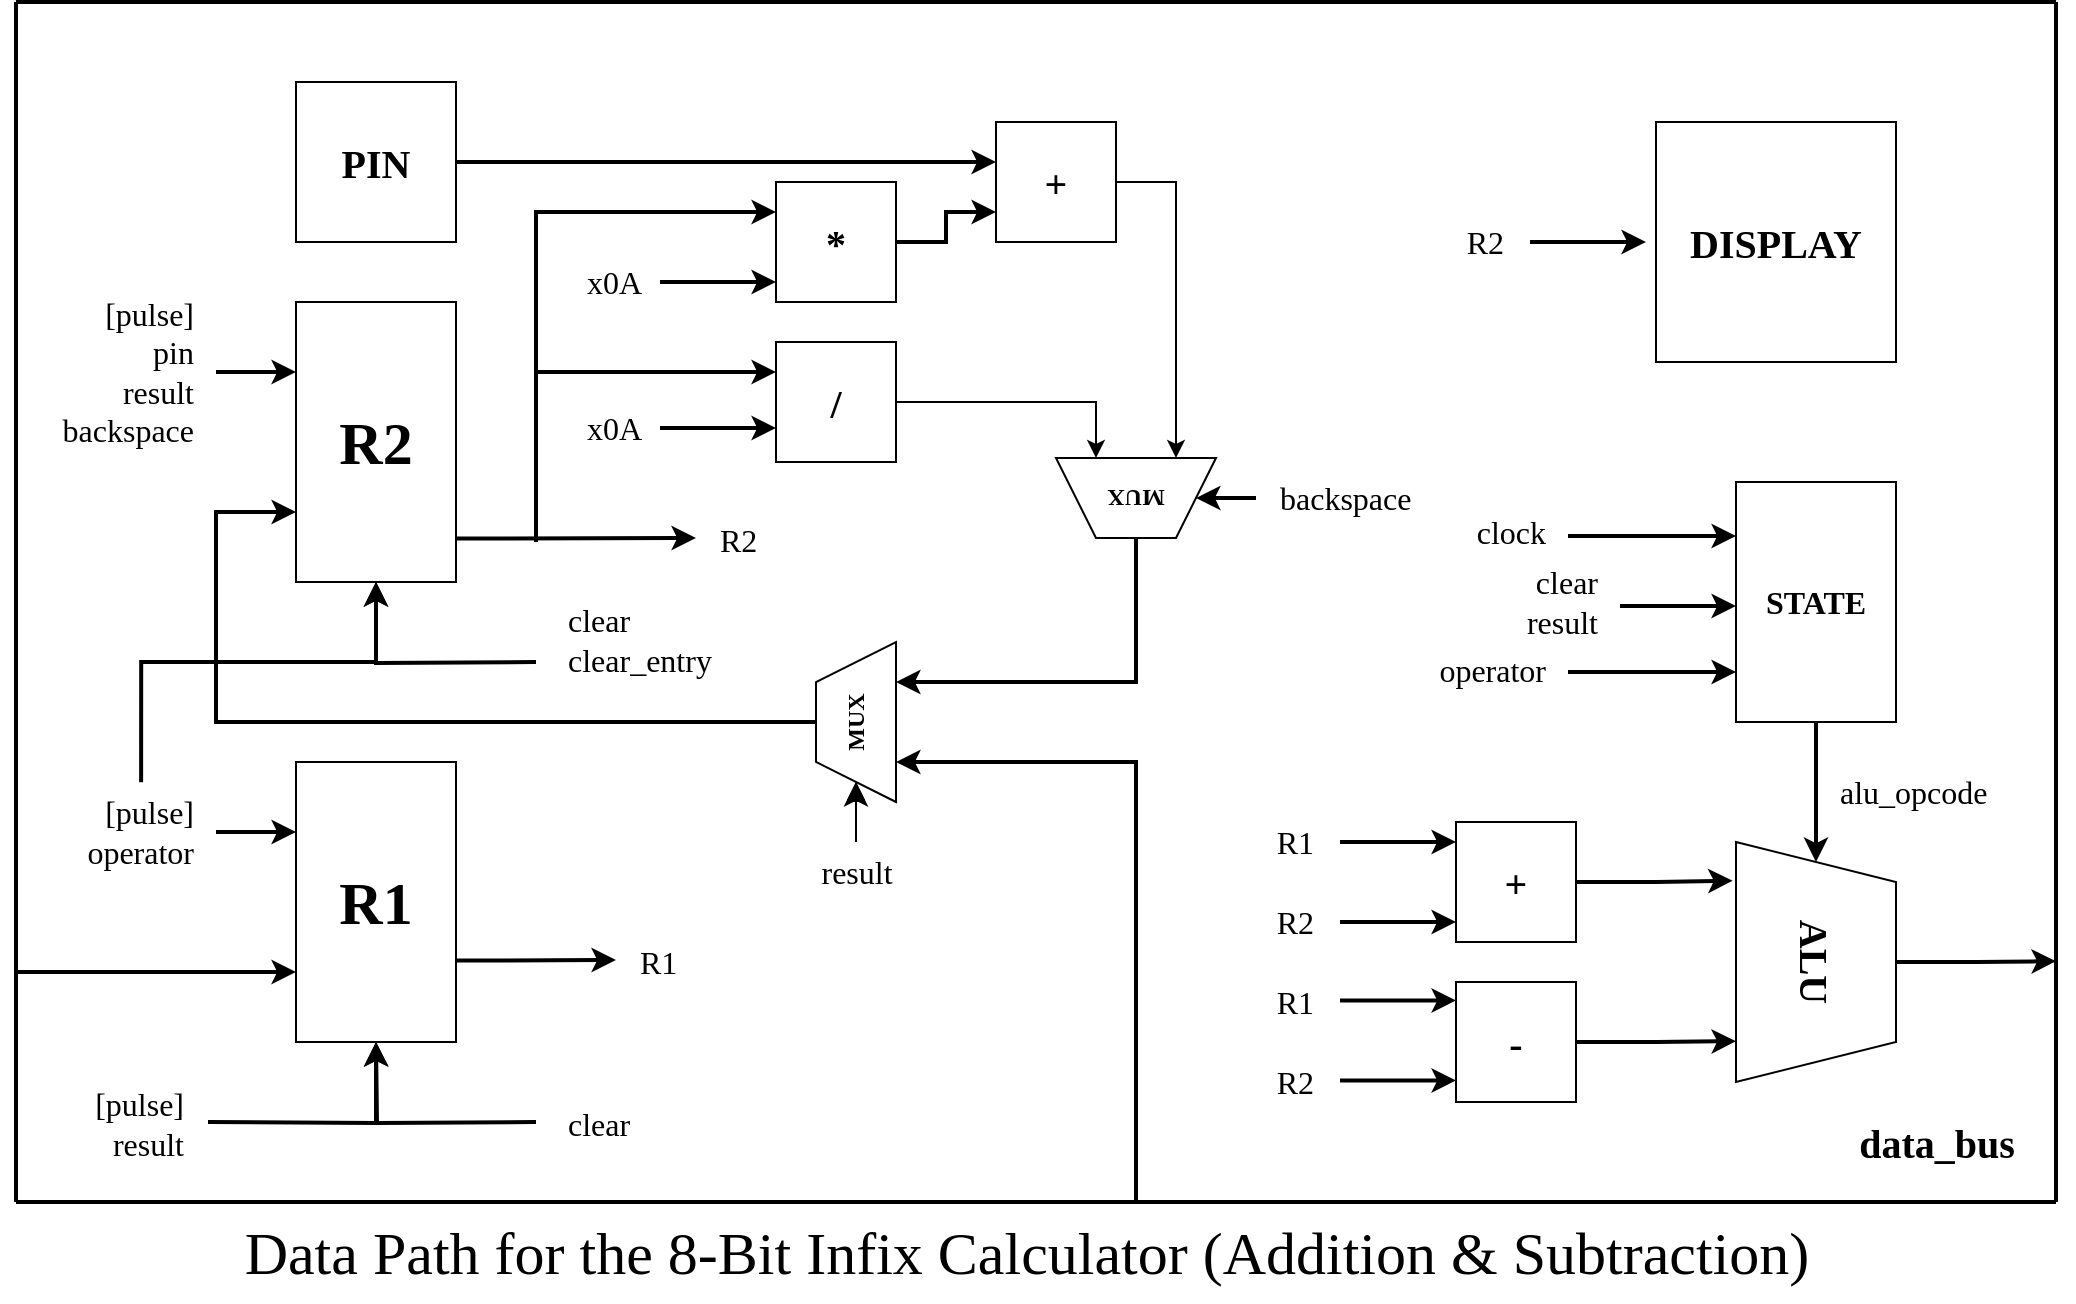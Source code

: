 <mxfile version="25.0.1">
  <diagram name="Page-1" id="2YBvvXClWsGukQMizWep">
    <mxGraphModel dx="1500" dy="879" grid="1" gridSize="10" guides="1" tooltips="1" connect="1" arrows="1" fold="1" page="1" pageScale="1" pageWidth="1169" pageHeight="827" math="0" shadow="0">
      <root>
        <mxCell id="0" />
        <mxCell id="1" parent="0" />
        <mxCell id="WDG2gQRsmhuKpaqDuRJV-80" style="edgeStyle=orthogonalEdgeStyle;rounded=0;orthogonalLoop=1;jettySize=auto;html=1;exitX=1;exitY=0.5;exitDx=0;exitDy=0;strokeWidth=2;" edge="1" parent="1" source="WDG2gQRsmhuKpaqDuRJV-1">
          <mxGeometry relative="1" as="geometry">
            <mxPoint x="564" y="160" as="targetPoint" />
          </mxGeometry>
        </mxCell>
        <mxCell id="WDG2gQRsmhuKpaqDuRJV-1" value="&lt;font style=&quot;font-size: 20px;&quot; face=&quot;Times New Roman&quot;&gt;&lt;b style=&quot;&quot;&gt;PIN&lt;/b&gt;&lt;/font&gt;" style="whiteSpace=wrap;html=1;aspect=fixed;" vertex="1" parent="1">
          <mxGeometry x="214" y="120" width="80" height="80" as="geometry" />
        </mxCell>
        <mxCell id="WDG2gQRsmhuKpaqDuRJV-3" value="" style="endArrow=none;html=1;rounded=0;strokeWidth=2;" edge="1" parent="1">
          <mxGeometry width="50" height="50" relative="1" as="geometry">
            <mxPoint x="74" y="80" as="sourcePoint" />
            <mxPoint x="1094" y="80" as="targetPoint" />
          </mxGeometry>
        </mxCell>
        <mxCell id="WDG2gQRsmhuKpaqDuRJV-4" value="" style="endArrow=none;html=1;rounded=0;strokeWidth=2;" edge="1" parent="1">
          <mxGeometry width="50" height="50" relative="1" as="geometry">
            <mxPoint x="74" y="80" as="sourcePoint" />
            <mxPoint x="74" y="680" as="targetPoint" />
          </mxGeometry>
        </mxCell>
        <mxCell id="WDG2gQRsmhuKpaqDuRJV-5" value="" style="endArrow=none;html=1;rounded=0;strokeWidth=2;" edge="1" parent="1">
          <mxGeometry width="50" height="50" relative="1" as="geometry">
            <mxPoint x="74" y="680" as="sourcePoint" />
            <mxPoint x="1094" y="680" as="targetPoint" />
          </mxGeometry>
        </mxCell>
        <mxCell id="WDG2gQRsmhuKpaqDuRJV-6" value="" style="endArrow=none;html=1;rounded=0;strokeWidth=2;" edge="1" parent="1">
          <mxGeometry width="50" height="50" relative="1" as="geometry">
            <mxPoint x="1094" y="80" as="sourcePoint" />
            <mxPoint x="1094" y="680" as="targetPoint" />
          </mxGeometry>
        </mxCell>
        <mxCell id="WDG2gQRsmhuKpaqDuRJV-7" value="&lt;font face=&quot;Times New Roman&quot; style=&quot;font-size: 20px;&quot;&gt;&lt;b&gt;data_bus&lt;/b&gt;&lt;/font&gt;" style="text;html=1;align=center;verticalAlign=middle;resizable=0;points=[];autosize=1;strokeColor=none;fillColor=none;" vertex="1" parent="1">
          <mxGeometry x="984" y="630" width="100" height="40" as="geometry" />
        </mxCell>
        <mxCell id="WDG2gQRsmhuKpaqDuRJV-10" style="edgeStyle=orthogonalEdgeStyle;rounded=0;orthogonalLoop=1;jettySize=auto;html=1;exitX=0.5;exitY=0;exitDx=0;exitDy=0;strokeWidth=2;" edge="1" parent="1" source="WDG2gQRsmhuKpaqDuRJV-9">
          <mxGeometry relative="1" as="geometry">
            <mxPoint x="1094" y="559.571" as="targetPoint" />
          </mxGeometry>
        </mxCell>
        <mxCell id="WDG2gQRsmhuKpaqDuRJV-9" value="&lt;font style=&quot;font-size: 20px;&quot; face=&quot;Times New Roman&quot;&gt;&lt;b style=&quot;&quot;&gt;ALU&lt;/b&gt;&lt;/font&gt;" style="shape=trapezoid;perimeter=trapezoidPerimeter;whiteSpace=wrap;html=1;fixedSize=1;rotation=90;size=20;" vertex="1" parent="1">
          <mxGeometry x="914" y="520" width="120" height="80" as="geometry" />
        </mxCell>
        <mxCell id="WDG2gQRsmhuKpaqDuRJV-14" style="edgeStyle=orthogonalEdgeStyle;rounded=0;orthogonalLoop=1;jettySize=auto;html=1;exitX=0.5;exitY=1;exitDx=0;exitDy=0;entryX=0;entryY=0.5;entryDx=0;entryDy=0;strokeWidth=2;" edge="1" parent="1" source="WDG2gQRsmhuKpaqDuRJV-13" target="WDG2gQRsmhuKpaqDuRJV-9">
          <mxGeometry relative="1" as="geometry" />
        </mxCell>
        <mxCell id="WDG2gQRsmhuKpaqDuRJV-13" value="STATE" style="rounded=0;whiteSpace=wrap;html=1;fontStyle=1;fontFamily=Times New Roman;fontSize=16;" vertex="1" parent="1">
          <mxGeometry x="934" y="320" width="80" height="120" as="geometry" />
        </mxCell>
        <mxCell id="WDG2gQRsmhuKpaqDuRJV-16" value="&lt;font style=&quot;font-size: 16px;&quot; face=&quot;Times New Roman&quot;&gt;alu_opcode&lt;/font&gt;" style="text;html=1;align=left;verticalAlign=middle;resizable=0;points=[];autosize=1;strokeColor=none;fillColor=none;" vertex="1" parent="1">
          <mxGeometry x="984" y="460" width="100" height="30" as="geometry" />
        </mxCell>
        <mxCell id="WDG2gQRsmhuKpaqDuRJV-18" value="" style="endArrow=classic;html=1;rounded=0;strokeWidth=2;entryX=-0.021;entryY=0.337;entryDx=0;entryDy=0;entryPerimeter=0;" edge="1" parent="1">
          <mxGeometry width="50" height="50" relative="1" as="geometry">
            <mxPoint x="850" y="415" as="sourcePoint" />
            <mxPoint x="934" y="415" as="targetPoint" />
          </mxGeometry>
        </mxCell>
        <mxCell id="WDG2gQRsmhuKpaqDuRJV-20" value="" style="endArrow=classic;html=1;rounded=0;strokeWidth=2;entryX=-0.021;entryY=0.337;entryDx=0;entryDy=0;entryPerimeter=0;" edge="1" parent="1">
          <mxGeometry width="50" height="50" relative="1" as="geometry">
            <mxPoint x="850" y="347" as="sourcePoint" />
            <mxPoint x="934" y="347" as="targetPoint" />
          </mxGeometry>
        </mxCell>
        <mxCell id="WDG2gQRsmhuKpaqDuRJV-21" value="&lt;font face=&quot;Times New Roman&quot; style=&quot;font-size: 16px;&quot;&gt;clock&lt;/font&gt;" style="text;html=1;align=right;verticalAlign=middle;resizable=0;points=[];autosize=1;strokeColor=none;fillColor=none;" vertex="1" parent="1">
          <mxGeometry x="780" y="330" width="60" height="30" as="geometry" />
        </mxCell>
        <mxCell id="WDG2gQRsmhuKpaqDuRJV-22" value="&lt;font face=&quot;Times New Roman&quot; style=&quot;font-size: 16px;&quot;&gt;operator&lt;/font&gt;" style="text;html=1;align=right;verticalAlign=middle;resizable=0;points=[];autosize=1;strokeColor=none;fillColor=none;" vertex="1" parent="1">
          <mxGeometry x="760" y="399" width="80" height="30" as="geometry" />
        </mxCell>
        <mxCell id="WDG2gQRsmhuKpaqDuRJV-23" value="&lt;font style=&quot;font-size: 20px;&quot; face=&quot;Times New Roman&quot;&gt;&lt;b style=&quot;&quot;&gt;DISPLAY&lt;/b&gt;&lt;/font&gt;" style="whiteSpace=wrap;html=1;aspect=fixed;" vertex="1" parent="1">
          <mxGeometry x="894" y="140" width="120" height="120" as="geometry" />
        </mxCell>
        <mxCell id="WDG2gQRsmhuKpaqDuRJV-24" value="&lt;font face=&quot;Verdana&quot; style=&quot;font-size: 20px;&quot;&gt;&lt;b style=&quot;&quot;&gt;+&lt;/b&gt;&lt;/font&gt;" style="whiteSpace=wrap;html=1;aspect=fixed;" vertex="1" parent="1">
          <mxGeometry x="794" y="490" width="60" height="60" as="geometry" />
        </mxCell>
        <mxCell id="WDG2gQRsmhuKpaqDuRJV-25" value="&lt;font face=&quot;Verdana&quot; style=&quot;font-size: 20px;&quot;&gt;&lt;b style=&quot;&quot;&gt;-&lt;/b&gt;&lt;/font&gt;" style="whiteSpace=wrap;html=1;aspect=fixed;" vertex="1" parent="1">
          <mxGeometry x="794" y="570" width="60" height="60" as="geometry" />
        </mxCell>
        <mxCell id="WDG2gQRsmhuKpaqDuRJV-29" style="edgeStyle=orthogonalEdgeStyle;rounded=0;orthogonalLoop=1;jettySize=auto;html=1;exitX=1;exitY=0.5;exitDx=0;exitDy=0;entryX=0.161;entryY=1.021;entryDx=0;entryDy=0;entryPerimeter=0;strokeWidth=2;" edge="1" parent="1" source="WDG2gQRsmhuKpaqDuRJV-24" target="WDG2gQRsmhuKpaqDuRJV-9">
          <mxGeometry relative="1" as="geometry" />
        </mxCell>
        <mxCell id="WDG2gQRsmhuKpaqDuRJV-31" style="edgeStyle=orthogonalEdgeStyle;rounded=0;orthogonalLoop=1;jettySize=auto;html=1;exitX=1;exitY=0.5;exitDx=0;exitDy=0;entryX=0.83;entryY=1;entryDx=0;entryDy=0;entryPerimeter=0;strokeWidth=2;" edge="1" parent="1" source="WDG2gQRsmhuKpaqDuRJV-25" target="WDG2gQRsmhuKpaqDuRJV-9">
          <mxGeometry relative="1" as="geometry" />
        </mxCell>
        <mxCell id="WDG2gQRsmhuKpaqDuRJV-33" value="" style="endArrow=classic;html=1;rounded=0;strokeWidth=2;entryX=-0.021;entryY=0.337;entryDx=0;entryDy=0;entryPerimeter=0;" edge="1" parent="1">
          <mxGeometry width="50" height="50" relative="1" as="geometry">
            <mxPoint x="736" y="500" as="sourcePoint" />
            <mxPoint x="794" y="500" as="targetPoint" />
          </mxGeometry>
        </mxCell>
        <mxCell id="WDG2gQRsmhuKpaqDuRJV-34" value="" style="endArrow=classic;html=1;rounded=0;strokeWidth=2;entryX=-0.021;entryY=0.337;entryDx=0;entryDy=0;entryPerimeter=0;" edge="1" parent="1">
          <mxGeometry width="50" height="50" relative="1" as="geometry">
            <mxPoint x="736" y="540" as="sourcePoint" />
            <mxPoint x="794" y="540" as="targetPoint" />
          </mxGeometry>
        </mxCell>
        <mxCell id="WDG2gQRsmhuKpaqDuRJV-35" value="" style="endArrow=classic;html=1;rounded=0;strokeWidth=2;entryX=-0.021;entryY=0.337;entryDx=0;entryDy=0;entryPerimeter=0;" edge="1" parent="1">
          <mxGeometry width="50" height="50" relative="1" as="geometry">
            <mxPoint x="736" y="579.29" as="sourcePoint" />
            <mxPoint x="794" y="579.29" as="targetPoint" />
          </mxGeometry>
        </mxCell>
        <mxCell id="WDG2gQRsmhuKpaqDuRJV-36" value="" style="endArrow=classic;html=1;rounded=0;strokeWidth=2;entryX=-0.021;entryY=0.337;entryDx=0;entryDy=0;entryPerimeter=0;" edge="1" parent="1">
          <mxGeometry width="50" height="50" relative="1" as="geometry">
            <mxPoint x="736" y="619.29" as="sourcePoint" />
            <mxPoint x="794" y="619.29" as="targetPoint" />
          </mxGeometry>
        </mxCell>
        <mxCell id="WDG2gQRsmhuKpaqDuRJV-37" value="&lt;font face=&quot;Times New Roman&quot; style=&quot;font-size: 16px;&quot;&gt;R1&lt;/font&gt;" style="text;html=1;align=right;verticalAlign=middle;resizable=0;points=[];autosize=1;strokeColor=none;fillColor=none;" vertex="1" parent="1">
          <mxGeometry x="684" y="485" width="40" height="30" as="geometry" />
        </mxCell>
        <mxCell id="WDG2gQRsmhuKpaqDuRJV-38" value="&lt;font face=&quot;Times New Roman&quot; style=&quot;font-size: 16px;&quot;&gt;R2&lt;/font&gt;" style="text;html=1;align=right;verticalAlign=middle;resizable=0;points=[];autosize=1;strokeColor=none;fillColor=none;" vertex="1" parent="1">
          <mxGeometry x="684" y="525" width="40" height="30" as="geometry" />
        </mxCell>
        <mxCell id="WDG2gQRsmhuKpaqDuRJV-39" value="&lt;font face=&quot;Times New Roman&quot; style=&quot;font-size: 16px;&quot;&gt;R1&lt;/font&gt;" style="text;html=1;align=right;verticalAlign=middle;resizable=0;points=[];autosize=1;strokeColor=none;fillColor=none;" vertex="1" parent="1">
          <mxGeometry x="684" y="565" width="40" height="30" as="geometry" />
        </mxCell>
        <mxCell id="WDG2gQRsmhuKpaqDuRJV-40" value="&lt;font face=&quot;Times New Roman&quot; style=&quot;font-size: 16px;&quot;&gt;R2&lt;/font&gt;" style="text;html=1;align=right;verticalAlign=middle;resizable=0;points=[];autosize=1;strokeColor=none;fillColor=none;" vertex="1" parent="1">
          <mxGeometry x="684" y="605" width="40" height="30" as="geometry" />
        </mxCell>
        <mxCell id="WDG2gQRsmhuKpaqDuRJV-41" value="&lt;font style=&quot;font-size: 30px;&quot;&gt;R2&lt;/font&gt;" style="rounded=0;whiteSpace=wrap;html=1;fontStyle=1;fontFamily=Times New Roman;fontSize=16;" vertex="1" parent="1">
          <mxGeometry x="214" y="230" width="80" height="140" as="geometry" />
        </mxCell>
        <mxCell id="WDG2gQRsmhuKpaqDuRJV-42" value="&lt;font style=&quot;font-size: 30px;&quot;&gt;R1&lt;/font&gt;" style="rounded=0;whiteSpace=wrap;html=1;fontStyle=1;fontFamily=Times New Roman;fontSize=16;" vertex="1" parent="1">
          <mxGeometry x="214" y="460" width="80" height="140" as="geometry" />
        </mxCell>
        <mxCell id="WDG2gQRsmhuKpaqDuRJV-46" value="" style="endArrow=classic;html=1;rounded=0;strokeWidth=2;" edge="1" parent="1">
          <mxGeometry width="50" height="50" relative="1" as="geometry">
            <mxPoint x="294" y="559.29" as="sourcePoint" />
            <mxPoint x="374" y="559" as="targetPoint" />
          </mxGeometry>
        </mxCell>
        <mxCell id="WDG2gQRsmhuKpaqDuRJV-47" value="&lt;font style=&quot;font-size: 16px;&quot; face=&quot;Times New Roman&quot;&gt;R1&lt;/font&gt;" style="text;html=1;align=left;verticalAlign=middle;resizable=0;points=[];autosize=1;strokeColor=none;fillColor=none;" vertex="1" parent="1">
          <mxGeometry x="384" y="545" width="40" height="30" as="geometry" />
        </mxCell>
        <mxCell id="WDG2gQRsmhuKpaqDuRJV-48" value="" style="endArrow=classic;html=1;rounded=0;strokeWidth=2;" edge="1" parent="1">
          <mxGeometry width="50" height="50" relative="1" as="geometry">
            <mxPoint x="294" y="348.29" as="sourcePoint" />
            <mxPoint x="414" y="348" as="targetPoint" />
          </mxGeometry>
        </mxCell>
        <mxCell id="WDG2gQRsmhuKpaqDuRJV-49" value="&lt;font style=&quot;font-size: 16px;&quot; face=&quot;Times New Roman&quot;&gt;R2&lt;/font&gt;" style="text;html=1;align=left;verticalAlign=middle;resizable=0;points=[];autosize=1;strokeColor=none;fillColor=none;" vertex="1" parent="1">
          <mxGeometry x="424" y="334" width="40" height="30" as="geometry" />
        </mxCell>
        <mxCell id="WDG2gQRsmhuKpaqDuRJV-75" style="edgeStyle=orthogonalEdgeStyle;rounded=0;orthogonalLoop=1;jettySize=auto;html=1;exitX=1;exitY=0.5;exitDx=0;exitDy=0;entryX=0;entryY=0.75;entryDx=0;entryDy=0;strokeWidth=2;" edge="1" parent="1" source="WDG2gQRsmhuKpaqDuRJV-53" target="WDG2gQRsmhuKpaqDuRJV-55">
          <mxGeometry relative="1" as="geometry" />
        </mxCell>
        <mxCell id="WDG2gQRsmhuKpaqDuRJV-53" value="&lt;font face=&quot;Verdana&quot; style=&quot;font-size: 20px;&quot;&gt;&lt;b style=&quot;&quot;&gt;*&lt;/b&gt;&lt;/font&gt;" style="whiteSpace=wrap;html=1;aspect=fixed;" vertex="1" parent="1">
          <mxGeometry x="454" y="170" width="60" height="60" as="geometry" />
        </mxCell>
        <mxCell id="WDG2gQRsmhuKpaqDuRJV-74" style="edgeStyle=orthogonalEdgeStyle;rounded=0;orthogonalLoop=1;jettySize=auto;html=1;exitX=1;exitY=0.5;exitDx=0;exitDy=0;entryX=0.75;entryY=1;entryDx=0;entryDy=0;" edge="1" parent="1" source="WDG2gQRsmhuKpaqDuRJV-54" target="WDG2gQRsmhuKpaqDuRJV-72">
          <mxGeometry relative="1" as="geometry" />
        </mxCell>
        <mxCell id="WDG2gQRsmhuKpaqDuRJV-54" value="&lt;font face=&quot;Verdana&quot;&gt;&lt;span style=&quot;font-size: 20px;&quot;&gt;&lt;b&gt;/&lt;/b&gt;&lt;/span&gt;&lt;/font&gt;" style="whiteSpace=wrap;html=1;aspect=fixed;" vertex="1" parent="1">
          <mxGeometry x="454" y="250" width="60" height="60" as="geometry" />
        </mxCell>
        <mxCell id="WDG2gQRsmhuKpaqDuRJV-73" style="edgeStyle=orthogonalEdgeStyle;rounded=0;orthogonalLoop=1;jettySize=auto;html=1;exitX=1;exitY=0.5;exitDx=0;exitDy=0;entryX=0.25;entryY=1;entryDx=0;entryDy=0;" edge="1" parent="1" source="WDG2gQRsmhuKpaqDuRJV-55" target="WDG2gQRsmhuKpaqDuRJV-72">
          <mxGeometry relative="1" as="geometry" />
        </mxCell>
        <mxCell id="WDG2gQRsmhuKpaqDuRJV-55" value="&lt;font face=&quot;Verdana&quot; style=&quot;font-size: 20px;&quot;&gt;&lt;b style=&quot;&quot;&gt;+&lt;/b&gt;&lt;/font&gt;" style="whiteSpace=wrap;html=1;aspect=fixed;" vertex="1" parent="1">
          <mxGeometry x="564" y="140" width="60" height="60" as="geometry" />
        </mxCell>
        <mxCell id="WDG2gQRsmhuKpaqDuRJV-56" value="" style="endArrow=classic;html=1;rounded=0;strokeWidth=2;entryX=0;entryY=0.25;entryDx=0;entryDy=0;" edge="1" parent="1" target="WDG2gQRsmhuKpaqDuRJV-54">
          <mxGeometry width="50" height="50" relative="1" as="geometry">
            <mxPoint x="334" y="350" as="sourcePoint" />
            <mxPoint x="424" y="358" as="targetPoint" />
            <Array as="points">
              <mxPoint x="334" y="265" />
            </Array>
          </mxGeometry>
        </mxCell>
        <mxCell id="WDG2gQRsmhuKpaqDuRJV-57" value="" style="endArrow=classic;html=1;rounded=0;strokeWidth=2;entryX=0;entryY=0.25;entryDx=0;entryDy=0;" edge="1" parent="1" target="WDG2gQRsmhuKpaqDuRJV-53">
          <mxGeometry width="50" height="50" relative="1" as="geometry">
            <mxPoint x="334" y="350" as="sourcePoint" />
            <mxPoint x="424" y="275" as="targetPoint" />
            <Array as="points">
              <mxPoint x="334" y="185" />
            </Array>
          </mxGeometry>
        </mxCell>
        <mxCell id="WDG2gQRsmhuKpaqDuRJV-58" value="" style="endArrow=classic;html=1;rounded=0;strokeWidth=2;entryX=-0.021;entryY=0.337;entryDx=0;entryDy=0;entryPerimeter=0;" edge="1" parent="1">
          <mxGeometry width="50" height="50" relative="1" as="geometry">
            <mxPoint x="396" y="220" as="sourcePoint" />
            <mxPoint x="454" y="220" as="targetPoint" />
          </mxGeometry>
        </mxCell>
        <mxCell id="WDG2gQRsmhuKpaqDuRJV-59" value="" style="endArrow=classic;html=1;rounded=0;strokeWidth=2;entryX=-0.021;entryY=0.337;entryDx=0;entryDy=0;entryPerimeter=0;" edge="1" parent="1">
          <mxGeometry width="50" height="50" relative="1" as="geometry">
            <mxPoint x="396" y="293" as="sourcePoint" />
            <mxPoint x="454" y="293" as="targetPoint" />
          </mxGeometry>
        </mxCell>
        <mxCell id="WDG2gQRsmhuKpaqDuRJV-62" value="&lt;font face=&quot;Times New Roman&quot; style=&quot;font-size: 16px;&quot;&gt;x0A&lt;/font&gt;" style="text;html=1;align=right;verticalAlign=middle;resizable=0;points=[];autosize=1;strokeColor=none;fillColor=none;" vertex="1" parent="1">
          <mxGeometry x="338" y="205" width="50" height="30" as="geometry" />
        </mxCell>
        <mxCell id="WDG2gQRsmhuKpaqDuRJV-63" value="&lt;font face=&quot;Times New Roman&quot; style=&quot;font-size: 16px;&quot;&gt;x0A&lt;/font&gt;" style="text;html=1;align=right;verticalAlign=middle;resizable=0;points=[];autosize=1;strokeColor=none;fillColor=none;" vertex="1" parent="1">
          <mxGeometry x="338" y="278" width="50" height="30" as="geometry" />
        </mxCell>
        <mxCell id="WDG2gQRsmhuKpaqDuRJV-99" style="edgeStyle=orthogonalEdgeStyle;rounded=0;orthogonalLoop=1;jettySize=auto;html=1;exitX=0.5;exitY=0;exitDx=0;exitDy=0;entryX=0.75;entryY=1;entryDx=0;entryDy=0;strokeWidth=2;" edge="1" parent="1" source="WDG2gQRsmhuKpaqDuRJV-72" target="WDG2gQRsmhuKpaqDuRJV-81">
          <mxGeometry relative="1" as="geometry" />
        </mxCell>
        <mxCell id="WDG2gQRsmhuKpaqDuRJV-72" value="&lt;font face=&quot;Times New Roman&quot;&gt;&lt;b style=&quot;&quot;&gt;MUX&lt;/b&gt;&lt;/font&gt;" style="shape=trapezoid;perimeter=trapezoidPerimeter;whiteSpace=wrap;html=1;fixedSize=1;rotation=-180;size=20;" vertex="1" parent="1">
          <mxGeometry x="594" y="308" width="80" height="40" as="geometry" />
        </mxCell>
        <mxCell id="WDG2gQRsmhuKpaqDuRJV-77" value="" style="endArrow=classic;html=1;rounded=0;strokeWidth=2;entryX=0;entryY=0.5;entryDx=0;entryDy=0;" edge="1" parent="1" target="WDG2gQRsmhuKpaqDuRJV-72">
          <mxGeometry width="50" height="50" relative="1" as="geometry">
            <mxPoint x="694" y="328" as="sourcePoint" />
            <mxPoint x="804" y="460" as="targetPoint" />
          </mxGeometry>
        </mxCell>
        <mxCell id="WDG2gQRsmhuKpaqDuRJV-78" value="&lt;font style=&quot;font-size: 16px;&quot; face=&quot;Times New Roman&quot;&gt;backspace&lt;/font&gt;" style="text;html=1;align=left;verticalAlign=middle;resizable=0;points=[];autosize=1;strokeColor=none;fillColor=none;" vertex="1" parent="1">
          <mxGeometry x="704" y="313" width="90" height="30" as="geometry" />
        </mxCell>
        <mxCell id="WDG2gQRsmhuKpaqDuRJV-98" style="edgeStyle=orthogonalEdgeStyle;rounded=0;orthogonalLoop=1;jettySize=auto;html=1;exitX=0.5;exitY=0;exitDx=0;exitDy=0;entryX=0;entryY=0.75;entryDx=0;entryDy=0;strokeWidth=2;" edge="1" parent="1" source="WDG2gQRsmhuKpaqDuRJV-81" target="WDG2gQRsmhuKpaqDuRJV-41">
          <mxGeometry relative="1" as="geometry">
            <Array as="points">
              <mxPoint x="174" y="440" />
              <mxPoint x="174" y="335" />
            </Array>
          </mxGeometry>
        </mxCell>
        <mxCell id="WDG2gQRsmhuKpaqDuRJV-81" value="&lt;font face=&quot;Times New Roman&quot;&gt;&lt;b style=&quot;&quot;&gt;MUX&lt;/b&gt;&lt;/font&gt;" style="shape=trapezoid;perimeter=trapezoidPerimeter;whiteSpace=wrap;html=1;fixedSize=1;rotation=-90;size=20;" vertex="1" parent="1">
          <mxGeometry x="454" y="420" width="80" height="40" as="geometry" />
        </mxCell>
        <mxCell id="WDG2gQRsmhuKpaqDuRJV-84" value="" style="endArrow=classic;html=1;rounded=0;strokeWidth=2;entryX=0;entryY=0.5;entryDx=0;entryDy=0;" edge="1" parent="1" target="WDG2gQRsmhuKpaqDuRJV-81">
          <mxGeometry width="50" height="50" relative="1" as="geometry">
            <mxPoint x="494" y="480" as="sourcePoint" />
            <mxPoint x="674" y="338" as="targetPoint" />
          </mxGeometry>
        </mxCell>
        <mxCell id="WDG2gQRsmhuKpaqDuRJV-88" value="" style="edgeStyle=orthogonalEdgeStyle;rounded=0;orthogonalLoop=1;jettySize=auto;html=1;" edge="1" parent="1" source="WDG2gQRsmhuKpaqDuRJV-85" target="WDG2gQRsmhuKpaqDuRJV-81">
          <mxGeometry relative="1" as="geometry" />
        </mxCell>
        <mxCell id="WDG2gQRsmhuKpaqDuRJV-85" value="&lt;font face=&quot;Times New Roman&quot; style=&quot;font-size: 16px;&quot;&gt;result&lt;/font&gt;" style="text;html=1;align=center;verticalAlign=middle;resizable=0;points=[];autosize=1;strokeColor=none;fillColor=none;" vertex="1" parent="1">
          <mxGeometry x="464" y="500" width="60" height="30" as="geometry" />
        </mxCell>
        <mxCell id="WDG2gQRsmhuKpaqDuRJV-89" value="" style="endArrow=classic;html=1;rounded=0;strokeWidth=2;entryX=0;entryY=0.25;entryDx=0;entryDy=0;" edge="1" parent="1" target="WDG2gQRsmhuKpaqDuRJV-41">
          <mxGeometry width="50" height="50" relative="1" as="geometry">
            <mxPoint x="174" y="265" as="sourcePoint" />
            <mxPoint x="674" y="338" as="targetPoint" />
          </mxGeometry>
        </mxCell>
        <mxCell id="WDG2gQRsmhuKpaqDuRJV-91" value="&lt;font face=&quot;Times New Roman&quot;&gt;&lt;span style=&quot;font-size: 16px;&quot;&gt;[pulse]&lt;/span&gt;&lt;/font&gt;&lt;div&gt;&lt;font face=&quot;Times New Roman&quot;&gt;&lt;span style=&quot;font-size: 16px;&quot;&gt;pin&lt;/span&gt;&lt;/font&gt;&lt;/div&gt;&lt;div&gt;&lt;font face=&quot;Times New Roman&quot;&gt;&lt;span style=&quot;font-size: 16px;&quot;&gt;result&lt;/span&gt;&lt;/font&gt;&lt;/div&gt;&lt;div&gt;&lt;font face=&quot;Times New Roman&quot;&gt;&lt;span style=&quot;font-size: 16px;&quot;&gt;backspace&lt;/span&gt;&lt;/font&gt;&lt;/div&gt;" style="text;html=1;align=right;verticalAlign=middle;resizable=0;points=[];autosize=1;strokeColor=none;fillColor=none;" vertex="1" parent="1">
          <mxGeometry x="74" y="220" width="90" height="90" as="geometry" />
        </mxCell>
        <mxCell id="WDG2gQRsmhuKpaqDuRJV-92" value="" style="endArrow=classic;html=1;rounded=0;strokeWidth=2;entryX=0;entryY=0.25;entryDx=0;entryDy=0;" edge="1" parent="1" target="WDG2gQRsmhuKpaqDuRJV-42">
          <mxGeometry width="50" height="50" relative="1" as="geometry">
            <mxPoint x="174" y="495" as="sourcePoint" />
            <mxPoint x="214" y="500" as="targetPoint" />
          </mxGeometry>
        </mxCell>
        <mxCell id="WDG2gQRsmhuKpaqDuRJV-93" value="&lt;font face=&quot;Times New Roman&quot; style=&quot;font-size: 16px;&quot;&gt;[pulse]&lt;/font&gt;&lt;div&gt;&lt;font face=&quot;Times New Roman&quot; style=&quot;font-size: 16px;&quot;&gt;operator&lt;/font&gt;&lt;/div&gt;" style="text;html=1;align=right;verticalAlign=middle;resizable=0;points=[];autosize=1;strokeColor=none;fillColor=none;" vertex="1" parent="1">
          <mxGeometry x="84" y="470" width="80" height="50" as="geometry" />
        </mxCell>
        <mxCell id="WDG2gQRsmhuKpaqDuRJV-94" value="" style="endArrow=classic;html=1;rounded=0;strokeWidth=2;entryX=0;entryY=0.75;entryDx=0;entryDy=0;" edge="1" parent="1" target="WDG2gQRsmhuKpaqDuRJV-42">
          <mxGeometry width="50" height="50" relative="1" as="geometry">
            <mxPoint x="74" y="565" as="sourcePoint" />
            <mxPoint x="384" y="569" as="targetPoint" />
          </mxGeometry>
        </mxCell>
        <mxCell id="WDG2gQRsmhuKpaqDuRJV-95" value="" style="endArrow=classic;html=1;rounded=0;strokeWidth=2;entryX=-0.021;entryY=0.337;entryDx=0;entryDy=0;entryPerimeter=0;" edge="1" parent="1">
          <mxGeometry width="50" height="50" relative="1" as="geometry">
            <mxPoint x="831" y="200" as="sourcePoint" />
            <mxPoint x="889" y="200" as="targetPoint" />
          </mxGeometry>
        </mxCell>
        <mxCell id="WDG2gQRsmhuKpaqDuRJV-96" value="&lt;font face=&quot;Times New Roman&quot; style=&quot;font-size: 16px;&quot;&gt;R2&lt;/font&gt;" style="text;html=1;align=right;verticalAlign=middle;resizable=0;points=[];autosize=1;strokeColor=none;fillColor=none;" vertex="1" parent="1">
          <mxGeometry x="779" y="185" width="40" height="30" as="geometry" />
        </mxCell>
        <mxCell id="WDG2gQRsmhuKpaqDuRJV-97" value="&lt;font style=&quot;font-size: 30px;&quot; face=&quot;Times New Roman&quot;&gt;Data Path for the 8-Bit Infix Calculator (Addition &amp;amp; Subtraction)&lt;/font&gt;" style="text;html=1;align=center;verticalAlign=middle;resizable=0;points=[];autosize=1;strokeColor=none;fillColor=none;" vertex="1" parent="1">
          <mxGeometry x="174" y="680" width="810" height="50" as="geometry" />
        </mxCell>
        <mxCell id="WDG2gQRsmhuKpaqDuRJV-100" style="edgeStyle=orthogonalEdgeStyle;rounded=0;orthogonalLoop=1;jettySize=auto;html=1;strokeWidth=2;entryX=0.25;entryY=1;entryDx=0;entryDy=0;" edge="1" parent="1" target="WDG2gQRsmhuKpaqDuRJV-81">
          <mxGeometry relative="1" as="geometry">
            <mxPoint x="1104" y="569.571" as="targetPoint" />
            <mxPoint x="634" y="680" as="sourcePoint" />
            <Array as="points">
              <mxPoint x="634" y="460" />
            </Array>
          </mxGeometry>
        </mxCell>
        <mxCell id="WDG2gQRsmhuKpaqDuRJV-101" style="edgeStyle=orthogonalEdgeStyle;rounded=0;orthogonalLoop=1;jettySize=auto;html=1;strokeWidth=2;entryX=0.5;entryY=1;entryDx=0;entryDy=0;" edge="1" parent="1" target="WDG2gQRsmhuKpaqDuRJV-41">
          <mxGeometry relative="1" as="geometry">
            <mxPoint x="1104" y="569.571" as="targetPoint" />
            <mxPoint x="334" y="410" as="sourcePoint" />
          </mxGeometry>
        </mxCell>
        <mxCell id="WDG2gQRsmhuKpaqDuRJV-102" style="edgeStyle=orthogonalEdgeStyle;rounded=0;orthogonalLoop=1;jettySize=auto;html=1;strokeWidth=2;entryX=0.5;entryY=1;entryDx=0;entryDy=0;" edge="1" parent="1">
          <mxGeometry relative="1" as="geometry">
            <mxPoint x="254" y="600" as="targetPoint" />
            <mxPoint x="334" y="640" as="sourcePoint" />
          </mxGeometry>
        </mxCell>
        <mxCell id="WDG2gQRsmhuKpaqDuRJV-103" value="&lt;font style=&quot;font-size: 16px;&quot; face=&quot;Times New Roman&quot;&gt;clear&lt;/font&gt;&lt;div&gt;&lt;font style=&quot;font-size: 16px;&quot; face=&quot;Times New Roman&quot;&gt;clear_entry&lt;/font&gt;&lt;/div&gt;" style="text;html=1;align=left;verticalAlign=middle;resizable=0;points=[];autosize=1;strokeColor=none;fillColor=none;" vertex="1" parent="1">
          <mxGeometry x="348" y="374" width="100" height="50" as="geometry" />
        </mxCell>
        <mxCell id="WDG2gQRsmhuKpaqDuRJV-104" value="&lt;font style=&quot;font-size: 16px;&quot; face=&quot;Times New Roman&quot;&gt;clear&lt;/font&gt;" style="text;html=1;align=left;verticalAlign=middle;resizable=0;points=[];autosize=1;strokeColor=none;fillColor=none;" vertex="1" parent="1">
          <mxGeometry x="348" y="626" width="50" height="30" as="geometry" />
        </mxCell>
        <mxCell id="WDG2gQRsmhuKpaqDuRJV-110" style="edgeStyle=orthogonalEdgeStyle;rounded=0;orthogonalLoop=1;jettySize=auto;html=1;strokeWidth=2;entryX=0.5;entryY=1;entryDx=0;entryDy=0;exitX=0.657;exitY=0.003;exitDx=0;exitDy=0;exitPerimeter=0;" edge="1" parent="1" source="WDG2gQRsmhuKpaqDuRJV-93" target="WDG2gQRsmhuKpaqDuRJV-41">
          <mxGeometry relative="1" as="geometry">
            <mxPoint x="110" y="420" as="targetPoint" />
            <mxPoint x="140" y="460" as="sourcePoint" />
            <Array as="points">
              <mxPoint x="137" y="410" />
              <mxPoint x="254" y="410" />
            </Array>
          </mxGeometry>
        </mxCell>
        <mxCell id="WDG2gQRsmhuKpaqDuRJV-111" value="&lt;font face=&quot;Times New Roman&quot; style=&quot;font-size: 16px;&quot;&gt;[pulse]&lt;/font&gt;&lt;div&gt;&lt;font face=&quot;Times New Roman&quot; style=&quot;font-size: 16px;&quot;&gt;result&lt;/font&gt;&lt;/div&gt;" style="text;html=1;align=right;verticalAlign=middle;resizable=0;points=[];autosize=1;strokeColor=none;fillColor=none;" vertex="1" parent="1">
          <mxGeometry x="89" y="616" width="70" height="50" as="geometry" />
        </mxCell>
        <mxCell id="WDG2gQRsmhuKpaqDuRJV-112" style="edgeStyle=orthogonalEdgeStyle;rounded=0;orthogonalLoop=1;jettySize=auto;html=1;strokeWidth=2;entryX=0.5;entryY=1;entryDx=0;entryDy=0;" edge="1" parent="1" target="WDG2gQRsmhuKpaqDuRJV-42">
          <mxGeometry relative="1" as="geometry">
            <mxPoint x="258" y="625.57" as="targetPoint" />
            <mxPoint x="170" y="640" as="sourcePoint" />
          </mxGeometry>
        </mxCell>
        <mxCell id="WDG2gQRsmhuKpaqDuRJV-113" value="" style="endArrow=classic;html=1;rounded=0;strokeWidth=2;entryX=-0.021;entryY=0.337;entryDx=0;entryDy=0;entryPerimeter=0;" edge="1" parent="1">
          <mxGeometry width="50" height="50" relative="1" as="geometry">
            <mxPoint x="876" y="382" as="sourcePoint" />
            <mxPoint x="934" y="382" as="targetPoint" />
          </mxGeometry>
        </mxCell>
        <mxCell id="WDG2gQRsmhuKpaqDuRJV-114" value="&lt;font face=&quot;Times New Roman&quot; style=&quot;font-size: 16px;&quot;&gt;clear&lt;/font&gt;&lt;div&gt;&lt;font face=&quot;Times New Roman&quot; style=&quot;font-size: 16px;&quot;&gt;result&lt;/font&gt;&lt;/div&gt;" style="text;html=1;align=right;verticalAlign=middle;resizable=0;points=[];autosize=1;strokeColor=none;fillColor=none;" vertex="1" parent="1">
          <mxGeometry x="806" y="355" width="60" height="50" as="geometry" />
        </mxCell>
      </root>
    </mxGraphModel>
  </diagram>
</mxfile>
